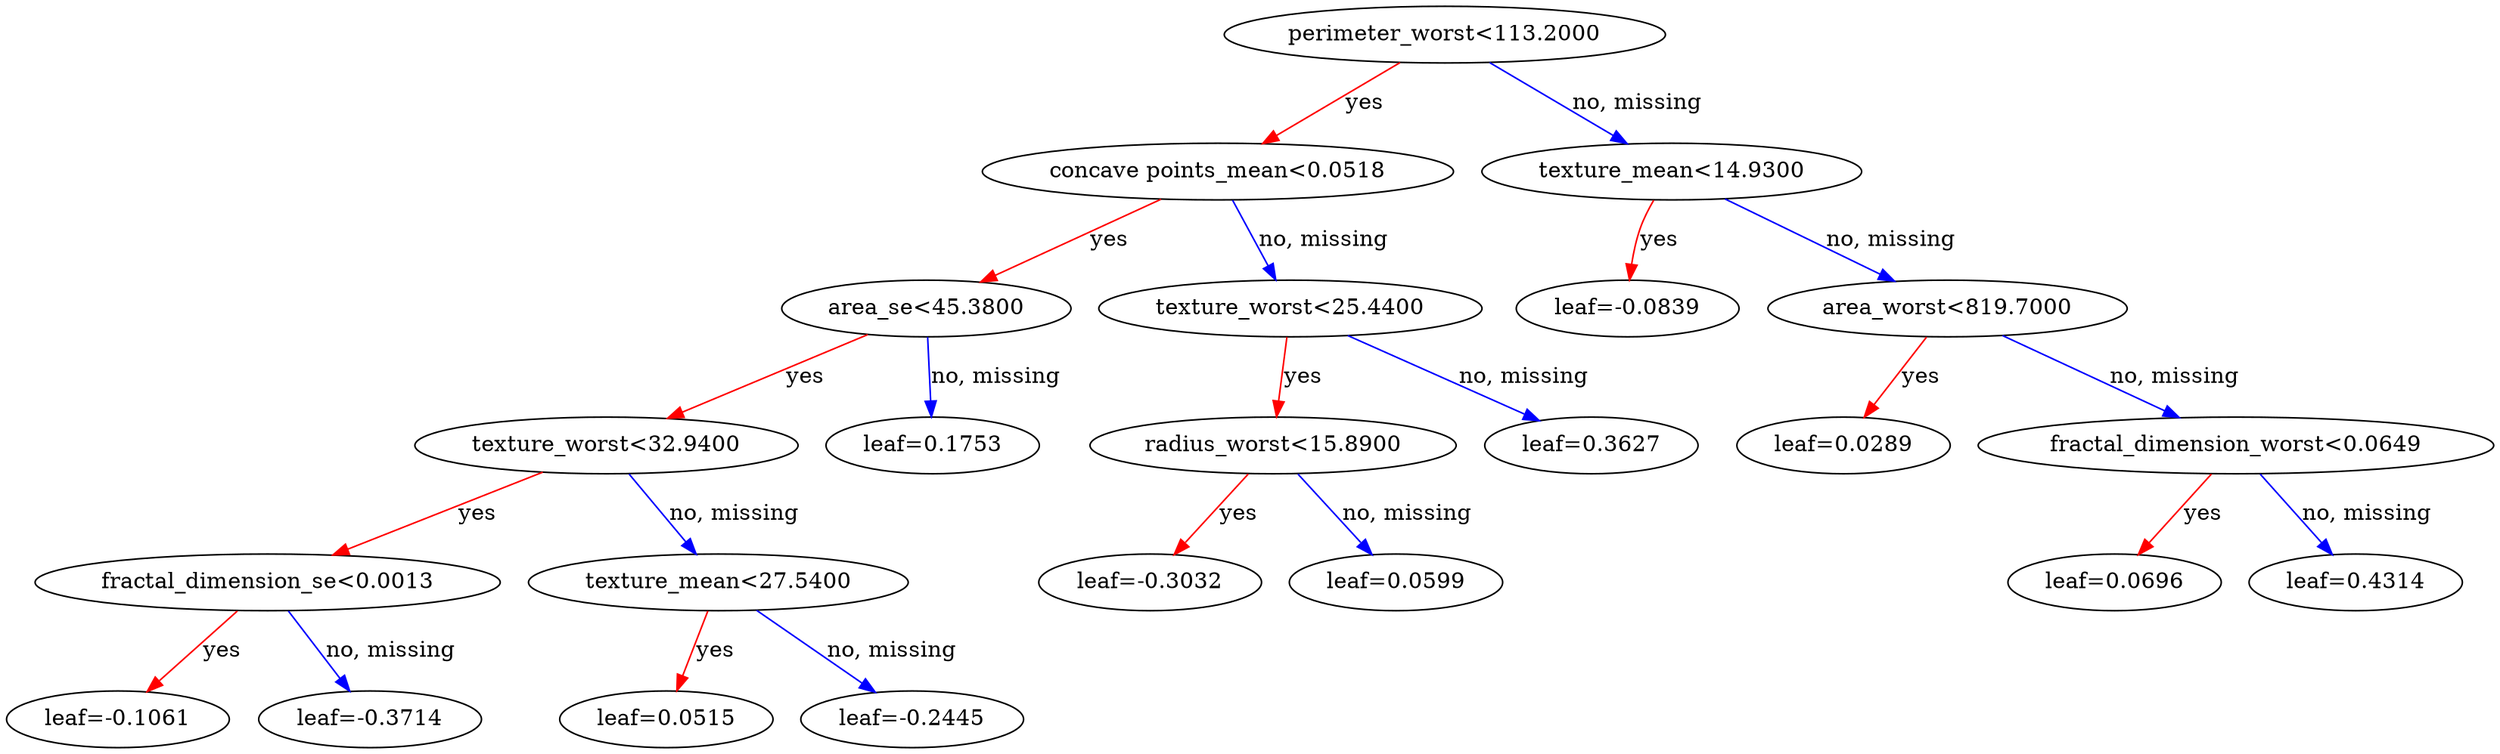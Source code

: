 digraph {
    graph [ rankdir=TB ]
    graph [ rankdir="UD" ]

    0 [ label="perimeter_worst<113.2000" ]
    0 -> 1 [label="yes" color="#FF0000"]
    0 -> 2 [label="no, missing" color="#0000FF"]

    1 [ label="concave points_mean<0.0518" ]
    1 -> 3 [label="yes" color="#FF0000"]
    1 -> 4 [label="no, missing" color="#0000FF"]

    3 [ label="area_se<45.3800" ]
    3 -> 7 [label="yes" color="#FF0000"]
    3 -> 8 [label="no, missing" color="#0000FF"]

    7 [ label="texture_worst<32.9400" ]
    7 -> 13 [label="yes" color="#FF0000"]
    7 -> 14 [label="no, missing" color="#0000FF"]

    13 [ label="fractal_dimension_se<0.0013" ]
    13 -> 19 [label="yes" color="#FF0000"]
    13 -> 20 [label="no, missing" color="#0000FF"]

    19 [ label="leaf=-0.1061" ]

    20 [ label="leaf=-0.3714" ]

    14 [ label="texture_mean<27.5400" ]
    14 -> 21 [label="yes" color="#FF0000"]
    14 -> 22 [label="no, missing" color="#0000FF"]

    21 [ label="leaf=0.0515" ]

    22 [ label="leaf=-0.2445" ]

    8 [ label="leaf=0.1753" ]

    4 [ label="texture_worst<25.4400" ]
    4 -> 9 [label="yes" color="#FF0000"]
    4 -> 10 [label="no, missing" color="#0000FF"]

    9 [ label="radius_worst<15.8900" ]
    9 -> 15 [label="yes" color="#FF0000"]
    9 -> 16 [label="no, missing" color="#0000FF"]

    15 [ label="leaf=-0.3032" ]

    16 [ label="leaf=0.0599" ]

    10 [ label="leaf=0.3627" ]

    2 [ label="texture_mean<14.9300" ]
    2 -> 5 [label="yes" color="#FF0000"]
    2 -> 6 [label="no, missing" color="#0000FF"]

    5 [ label="leaf=-0.0839" ]

    6 [ label="area_worst<819.7000" ]
    6 -> 11 [label="yes" color="#FF0000"]
    6 -> 12 [label="no, missing" color="#0000FF"]

    11 [ label="leaf=0.0289" ]

    12 [ label="fractal_dimension_worst<0.0649" ]
    12 -> 17 [label="yes" color="#FF0000"]
    12 -> 18 [label="no, missing" color="#0000FF"]

    17 [ label="leaf=0.0696" ]

    18 [ label="leaf=0.4314" ]
}
